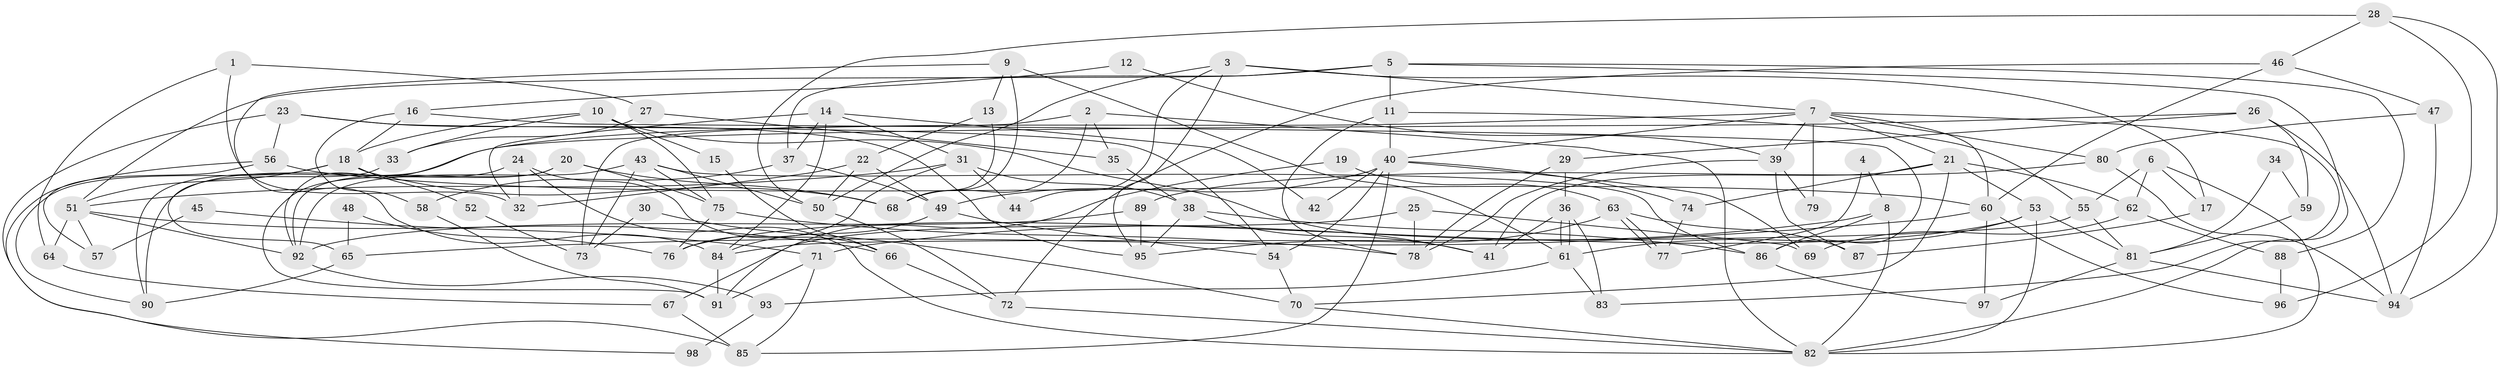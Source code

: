 // Generated by graph-tools (version 1.1) at 2025/36/03/09/25 02:36:21]
// undirected, 98 vertices, 196 edges
graph export_dot {
graph [start="1"]
  node [color=gray90,style=filled];
  1;
  2;
  3;
  4;
  5;
  6;
  7;
  8;
  9;
  10;
  11;
  12;
  13;
  14;
  15;
  16;
  17;
  18;
  19;
  20;
  21;
  22;
  23;
  24;
  25;
  26;
  27;
  28;
  29;
  30;
  31;
  32;
  33;
  34;
  35;
  36;
  37;
  38;
  39;
  40;
  41;
  42;
  43;
  44;
  45;
  46;
  47;
  48;
  49;
  50;
  51;
  52;
  53;
  54;
  55;
  56;
  57;
  58;
  59;
  60;
  61;
  62;
  63;
  64;
  65;
  66;
  67;
  68;
  69;
  70;
  71;
  72;
  73;
  74;
  75;
  76;
  77;
  78;
  79;
  80;
  81;
  82;
  83;
  84;
  85;
  86;
  87;
  88;
  89;
  90;
  91;
  92;
  93;
  94;
  95;
  96;
  97;
  98;
  1 -- 27;
  1 -- 32;
  1 -- 64;
  2 -- 82;
  2 -- 68;
  2 -- 35;
  2 -- 73;
  3 -- 50;
  3 -- 7;
  3 -- 17;
  3 -- 44;
  3 -- 95;
  4 -- 77;
  4 -- 8;
  5 -- 37;
  5 -- 82;
  5 -- 11;
  5 -- 51;
  5 -- 88;
  6 -- 55;
  6 -- 17;
  6 -- 62;
  6 -- 82;
  7 -- 40;
  7 -- 21;
  7 -- 39;
  7 -- 60;
  7 -- 79;
  7 -- 80;
  7 -- 83;
  7 -- 92;
  8 -- 86;
  8 -- 82;
  8 -- 71;
  9 -- 61;
  9 -- 68;
  9 -- 13;
  9 -- 84;
  10 -- 41;
  10 -- 75;
  10 -- 15;
  10 -- 18;
  10 -- 33;
  11 -- 78;
  11 -- 40;
  11 -- 55;
  12 -- 39;
  12 -- 16;
  13 -- 22;
  13 -- 68;
  14 -- 84;
  14 -- 31;
  14 -- 32;
  14 -- 37;
  14 -- 42;
  15 -- 66;
  16 -- 86;
  16 -- 18;
  16 -- 58;
  17 -- 87;
  18 -- 51;
  18 -- 52;
  18 -- 68;
  18 -- 90;
  19 -- 91;
  19 -- 63;
  20 -- 92;
  20 -- 68;
  20 -- 75;
  20 -- 91;
  21 -- 70;
  21 -- 41;
  21 -- 53;
  21 -- 62;
  21 -- 74;
  22 -- 50;
  22 -- 49;
  22 -- 32;
  23 -- 95;
  23 -- 85;
  23 -- 54;
  23 -- 56;
  24 -- 82;
  24 -- 32;
  24 -- 66;
  24 -- 90;
  25 -- 67;
  25 -- 69;
  25 -- 78;
  26 -- 90;
  26 -- 29;
  26 -- 59;
  26 -- 94;
  27 -- 33;
  27 -- 35;
  28 -- 96;
  28 -- 94;
  28 -- 46;
  28 -- 50;
  29 -- 36;
  29 -- 78;
  30 -- 70;
  30 -- 73;
  31 -- 76;
  31 -- 38;
  31 -- 44;
  31 -- 51;
  33 -- 65;
  34 -- 59;
  34 -- 81;
  35 -- 38;
  36 -- 83;
  36 -- 61;
  36 -- 61;
  36 -- 41;
  37 -- 49;
  37 -- 58;
  38 -- 86;
  38 -- 95;
  38 -- 41;
  39 -- 78;
  39 -- 79;
  39 -- 87;
  40 -- 54;
  40 -- 42;
  40 -- 49;
  40 -- 69;
  40 -- 74;
  40 -- 85;
  43 -- 92;
  43 -- 50;
  43 -- 73;
  43 -- 75;
  43 -- 86;
  45 -- 57;
  45 -- 71;
  46 -- 72;
  46 -- 47;
  46 -- 60;
  47 -- 80;
  47 -- 94;
  48 -- 65;
  48 -- 76;
  49 -- 84;
  49 -- 54;
  50 -- 72;
  51 -- 57;
  51 -- 64;
  51 -- 66;
  51 -- 92;
  52 -- 73;
  53 -- 81;
  53 -- 61;
  53 -- 76;
  53 -- 82;
  54 -- 70;
  55 -- 84;
  55 -- 81;
  56 -- 60;
  56 -- 57;
  56 -- 98;
  58 -- 91;
  59 -- 81;
  60 -- 65;
  60 -- 96;
  60 -- 97;
  61 -- 83;
  61 -- 93;
  62 -- 69;
  62 -- 88;
  63 -- 95;
  63 -- 77;
  63 -- 77;
  63 -- 87;
  64 -- 67;
  65 -- 90;
  66 -- 72;
  67 -- 85;
  70 -- 82;
  71 -- 91;
  71 -- 85;
  72 -- 82;
  74 -- 77;
  75 -- 76;
  75 -- 78;
  80 -- 94;
  80 -- 89;
  81 -- 94;
  81 -- 97;
  84 -- 91;
  86 -- 97;
  88 -- 96;
  89 -- 92;
  89 -- 95;
  92 -- 93;
  93 -- 98;
}
